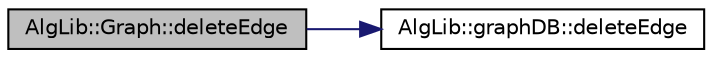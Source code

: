 digraph "AlgLib::Graph::deleteEdge"
{
  edge [fontname="Helvetica",fontsize="10",labelfontname="Helvetica",labelfontsize="10"];
  node [fontname="Helvetica",fontsize="10",shape=record];
  rankdir="LR";
  Node1 [label="AlgLib::Graph::deleteEdge",height=0.2,width=0.4,color="black", fillcolor="grey75", style="filled", fontcolor="black"];
  Node1 -> Node2 [color="midnightblue",fontsize="10",style="solid",fontname="Helvetica"];
  Node2 [label="AlgLib::graphDB::deleteEdge",height=0.2,width=0.4,color="black", fillcolor="white", style="filled",URL="$class_alg_lib_1_1graph_d_b.html#a01fcc5af770b56fc187e40fb34ec9c9f"];
}
